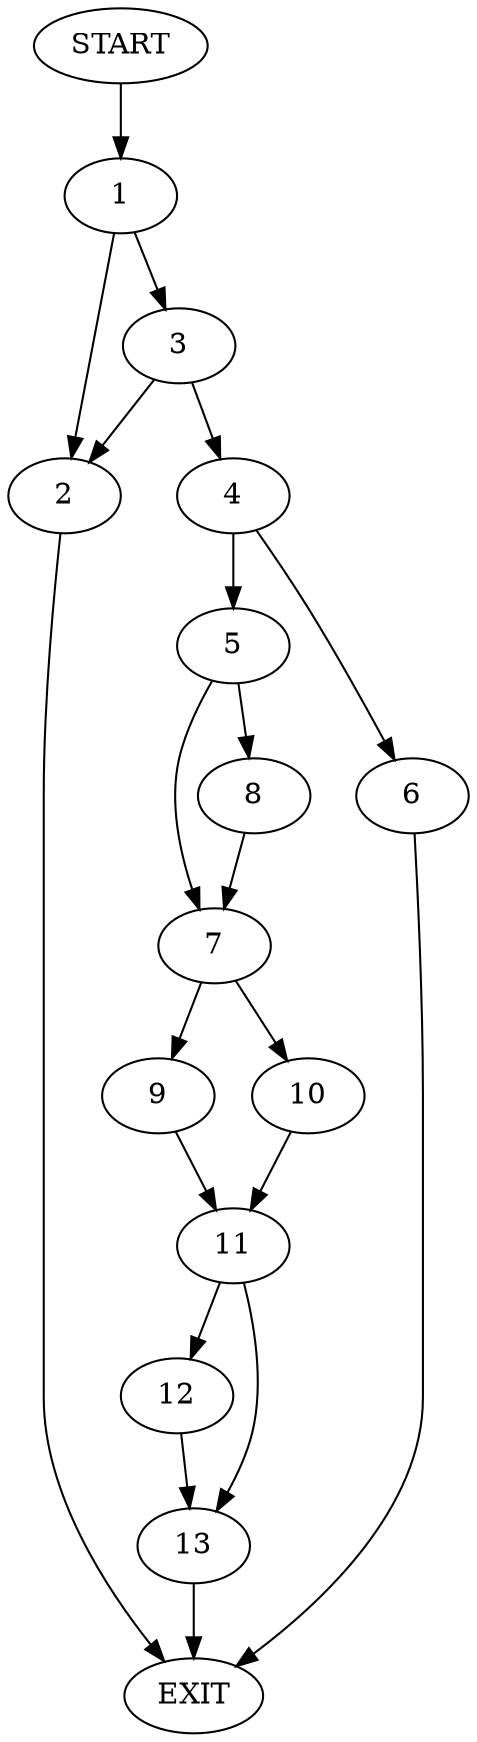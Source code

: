 digraph {
0 [label="START"]
14 [label="EXIT"]
0 -> 1
1 -> 2
1 -> 3
2 -> 14
3 -> 2
3 -> 4
4 -> 5
4 -> 6
5 -> 7
5 -> 8
6 -> 14
8 -> 7
7 -> 9
7 -> 10
9 -> 11
10 -> 11
11 -> 12
11 -> 13
12 -> 13
13 -> 14
}

